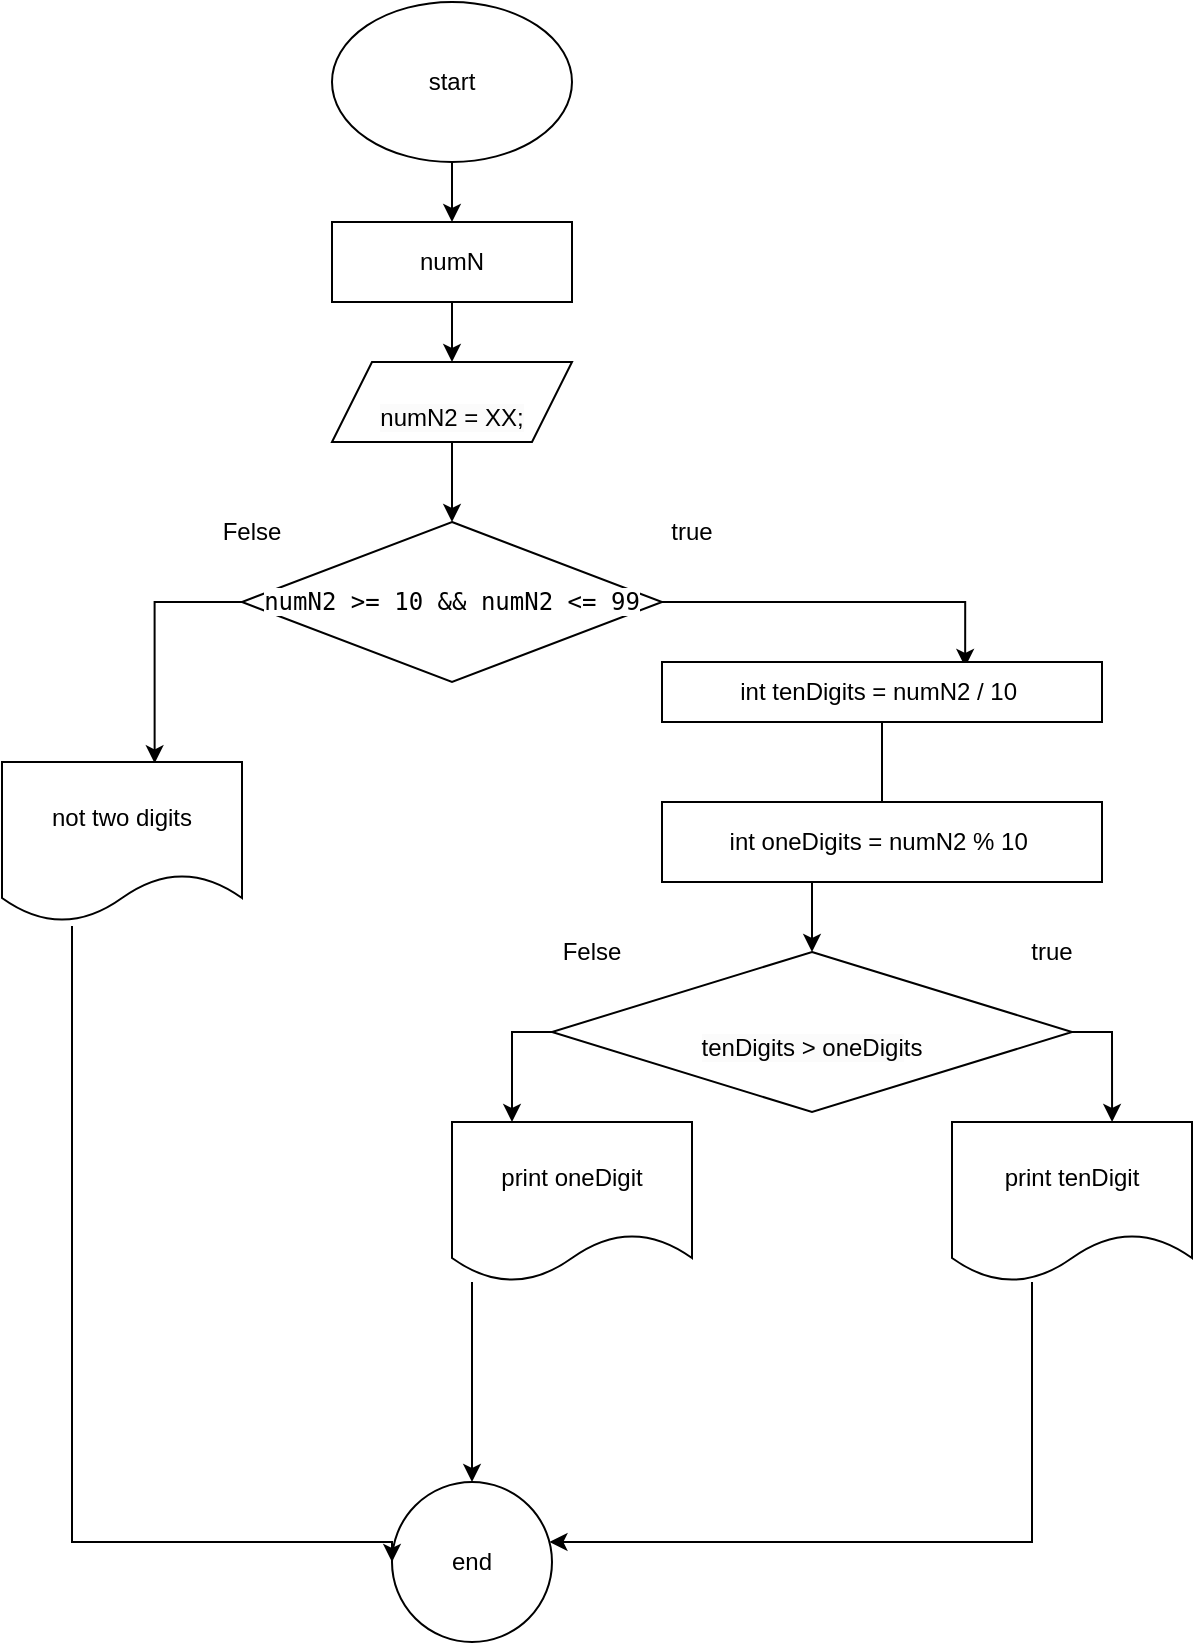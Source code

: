 <mxfile version="21.6.1" type="device">
  <diagram name="Страница 1" id="9AdSGZ-wU5dIfNWMVngr">
    <mxGraphModel dx="952" dy="637" grid="1" gridSize="10" guides="1" tooltips="1" connect="1" arrows="1" fold="1" page="1" pageScale="1" pageWidth="827" pageHeight="1169" math="0" shadow="0">
      <root>
        <mxCell id="0" />
        <mxCell id="1" parent="0" />
        <mxCell id="fwMDCeDDaVyuJN_M8xQI-4" value="" style="edgeStyle=orthogonalEdgeStyle;rounded=0;orthogonalLoop=1;jettySize=auto;html=1;labelBackgroundColor=none;fontColor=default;" edge="1" parent="1" source="fwMDCeDDaVyuJN_M8xQI-2" target="fwMDCeDDaVyuJN_M8xQI-3">
          <mxGeometry relative="1" as="geometry" />
        </mxCell>
        <mxCell id="fwMDCeDDaVyuJN_M8xQI-2" value="start" style="ellipse;whiteSpace=wrap;html=1;labelBackgroundColor=none;" vertex="1" parent="1">
          <mxGeometry x="330" y="30" width="120" height="80" as="geometry" />
        </mxCell>
        <mxCell id="fwMDCeDDaVyuJN_M8xQI-6" value="" style="edgeStyle=orthogonalEdgeStyle;rounded=0;orthogonalLoop=1;jettySize=auto;html=1;labelBackgroundColor=none;fontColor=default;" edge="1" parent="1" source="fwMDCeDDaVyuJN_M8xQI-3">
          <mxGeometry relative="1" as="geometry">
            <mxPoint x="390" y="210" as="targetPoint" />
          </mxGeometry>
        </mxCell>
        <mxCell id="fwMDCeDDaVyuJN_M8xQI-3" value="numN" style="whiteSpace=wrap;html=1;labelBackgroundColor=none;" vertex="1" parent="1">
          <mxGeometry x="330" y="140" width="120" height="40" as="geometry" />
        </mxCell>
        <mxCell id="fwMDCeDDaVyuJN_M8xQI-11" value="print tenDigit" style="shape=document;whiteSpace=wrap;html=1;boundedLbl=1;labelBackgroundColor=none;" vertex="1" parent="1">
          <mxGeometry x="640" y="590" width="120" height="80" as="geometry" />
        </mxCell>
        <mxCell id="fwMDCeDDaVyuJN_M8xQI-33" value="" style="edgeStyle=orthogonalEdgeStyle;rounded=0;orthogonalLoop=1;jettySize=auto;html=1;labelBackgroundColor=none;fontColor=default;" edge="1" parent="1" source="fwMDCeDDaVyuJN_M8xQI-11" target="fwMDCeDDaVyuJN_M8xQI-22">
          <mxGeometry relative="1" as="geometry">
            <mxPoint x="390" y="452" as="sourcePoint" />
            <mxPoint x="390" y="812" as="targetPoint" />
            <Array as="points">
              <mxPoint x="680" y="800" />
            </Array>
          </mxGeometry>
        </mxCell>
        <mxCell id="fwMDCeDDaVyuJN_M8xQI-22" value="end" style="ellipse;whiteSpace=wrap;html=1;aspect=fixed;labelBackgroundColor=none;" vertex="1" parent="1">
          <mxGeometry x="360" y="770" width="80" height="80" as="geometry" />
        </mxCell>
        <mxCell id="fwMDCeDDaVyuJN_M8xQI-36" style="edgeStyle=orthogonalEdgeStyle;rounded=0;orthogonalLoop=1;jettySize=auto;html=1;exitX=0;exitY=0.5;exitDx=0;exitDy=0;labelBackgroundColor=none;fontColor=default;entryX=0.636;entryY=0.008;entryDx=0;entryDy=0;entryPerimeter=0;" edge="1" parent="1" source="fwMDCeDDaVyuJN_M8xQI-34" target="fwMDCeDDaVyuJN_M8xQI-37">
          <mxGeometry relative="1" as="geometry">
            <mxPoint x="240" y="400" as="targetPoint" />
            <Array as="points">
              <mxPoint x="241" y="330" />
            </Array>
          </mxGeometry>
        </mxCell>
        <mxCell id="fwMDCeDDaVyuJN_M8xQI-58" style="edgeStyle=orthogonalEdgeStyle;rounded=0;orthogonalLoop=1;jettySize=auto;html=1;entryX=0.689;entryY=0.083;entryDx=0;entryDy=0;entryPerimeter=0;" edge="1" parent="1" source="fwMDCeDDaVyuJN_M8xQI-34" target="fwMDCeDDaVyuJN_M8xQI-48">
          <mxGeometry relative="1" as="geometry">
            <Array as="points">
              <mxPoint x="647" y="330" />
            </Array>
          </mxGeometry>
        </mxCell>
        <mxCell id="fwMDCeDDaVyuJN_M8xQI-34" value="&lt;div style=&quot;font-family: &amp;quot;JetBrains Mono&amp;quot;, monospace;&quot;&gt;&lt;span style=&quot;background-color: rgb(255, 255, 255);&quot;&gt;numN2 &amp;gt;= 10 &amp;amp;&amp;amp; numN2 &amp;lt;= 99&lt;/span&gt;&lt;/div&gt;" style="rhombus;whiteSpace=wrap;html=1;labelBackgroundColor=none;" vertex="1" parent="1">
          <mxGeometry x="285" y="290" width="210" height="80" as="geometry" />
        </mxCell>
        <mxCell id="fwMDCeDDaVyuJN_M8xQI-38" style="edgeStyle=orthogonalEdgeStyle;rounded=0;orthogonalLoop=1;jettySize=auto;html=1;entryX=0;entryY=0.5;entryDx=0;entryDy=0;labelBackgroundColor=none;fontColor=default;" edge="1" parent="1" target="fwMDCeDDaVyuJN_M8xQI-22">
          <mxGeometry relative="1" as="geometry">
            <mxPoint x="200" y="492" as="sourcePoint" />
            <Array as="points">
              <mxPoint x="200" y="800" />
              <mxPoint x="360" y="800" />
            </Array>
          </mxGeometry>
        </mxCell>
        <mxCell id="fwMDCeDDaVyuJN_M8xQI-37" value="not two digits" style="shape=document;whiteSpace=wrap;html=1;boundedLbl=1;labelBackgroundColor=none;" vertex="1" parent="1">
          <mxGeometry x="165" y="410" width="120" height="80" as="geometry" />
        </mxCell>
        <mxCell id="fwMDCeDDaVyuJN_M8xQI-44" value="" style="edgeStyle=orthogonalEdgeStyle;rounded=0;orthogonalLoop=1;jettySize=auto;html=1;labelBackgroundColor=none;fontColor=default;" edge="1" parent="1" source="fwMDCeDDaVyuJN_M8xQI-43" target="fwMDCeDDaVyuJN_M8xQI-34">
          <mxGeometry relative="1" as="geometry" />
        </mxCell>
        <mxCell id="fwMDCeDDaVyuJN_M8xQI-43" value="&lt;br&gt;&lt;span style=&quot;color: rgb(0, 0, 0); font-family: Helvetica; font-size: 12px; font-style: normal; font-variant-ligatures: normal; font-variant-caps: normal; font-weight: 400; letter-spacing: normal; orphans: 2; text-align: center; text-indent: 0px; text-transform: none; widows: 2; word-spacing: 0px; -webkit-text-stroke-width: 0px; background-color: rgb(251, 251, 251); text-decoration-thickness: initial; text-decoration-style: initial; text-decoration-color: initial; float: none; display: inline !important;&quot;&gt;numN2 = XX;&lt;/span&gt;&lt;br&gt;" style="shape=parallelogram;perimeter=parallelogramPerimeter;whiteSpace=wrap;html=1;fixedSize=1;labelBackgroundColor=none;" vertex="1" parent="1">
          <mxGeometry x="330" y="210" width="120" height="40" as="geometry" />
        </mxCell>
        <mxCell id="fwMDCeDDaVyuJN_M8xQI-46" value="Felse" style="text;html=1;strokeColor=none;fillColor=none;align=center;verticalAlign=middle;whiteSpace=wrap;rounded=0;" vertex="1" parent="1">
          <mxGeometry x="260" y="280" width="60" height="30" as="geometry" />
        </mxCell>
        <mxCell id="fwMDCeDDaVyuJN_M8xQI-47" value="true" style="text;html=1;strokeColor=none;fillColor=none;align=center;verticalAlign=middle;whiteSpace=wrap;rounded=0;" vertex="1" parent="1">
          <mxGeometry x="480" y="280" width="60" height="30" as="geometry" />
        </mxCell>
        <mxCell id="fwMDCeDDaVyuJN_M8xQI-59" value="" style="edgeStyle=orthogonalEdgeStyle;rounded=0;orthogonalLoop=1;jettySize=auto;html=1;" edge="1" parent="1" source="fwMDCeDDaVyuJN_M8xQI-48" target="fwMDCeDDaVyuJN_M8xQI-50">
          <mxGeometry relative="1" as="geometry" />
        </mxCell>
        <mxCell id="fwMDCeDDaVyuJN_M8xQI-48" value="int tenDigits = numN2 / 10&amp;nbsp;" style="rounded=0;whiteSpace=wrap;html=1;" vertex="1" parent="1">
          <mxGeometry x="495" y="360" width="220" height="30" as="geometry" />
        </mxCell>
        <mxCell id="fwMDCeDDaVyuJN_M8xQI-49" value="int oneDigits = numN2 % 10&amp;nbsp;" style="rounded=0;whiteSpace=wrap;html=1;" vertex="1" parent="1">
          <mxGeometry x="495" y="430" width="220" height="40" as="geometry" />
        </mxCell>
        <mxCell id="fwMDCeDDaVyuJN_M8xQI-56" style="edgeStyle=orthogonalEdgeStyle;rounded=0;orthogonalLoop=1;jettySize=auto;html=1;entryX=0.667;entryY=0;entryDx=0;entryDy=0;entryPerimeter=0;" edge="1" parent="1" source="fwMDCeDDaVyuJN_M8xQI-50" target="fwMDCeDDaVyuJN_M8xQI-11">
          <mxGeometry relative="1" as="geometry">
            <mxPoint x="720" y="580" as="targetPoint" />
            <Array as="points">
              <mxPoint x="720" y="545" />
            </Array>
          </mxGeometry>
        </mxCell>
        <mxCell id="fwMDCeDDaVyuJN_M8xQI-57" style="edgeStyle=orthogonalEdgeStyle;rounded=0;orthogonalLoop=1;jettySize=auto;html=1;entryX=0.25;entryY=0;entryDx=0;entryDy=0;" edge="1" parent="1" source="fwMDCeDDaVyuJN_M8xQI-50" target="fwMDCeDDaVyuJN_M8xQI-51">
          <mxGeometry relative="1" as="geometry">
            <mxPoint x="420" y="580" as="targetPoint" />
            <Array as="points">
              <mxPoint x="420" y="545" />
            </Array>
          </mxGeometry>
        </mxCell>
        <mxCell id="fwMDCeDDaVyuJN_M8xQI-50" value="&lt;br&gt;&lt;span style=&quot;color: rgb(0, 0, 0); font-family: Helvetica; font-size: 12px; font-style: normal; font-variant-ligatures: normal; font-variant-caps: normal; font-weight: 400; letter-spacing: normal; orphans: 2; text-align: center; text-indent: 0px; text-transform: none; widows: 2; word-spacing: 0px; -webkit-text-stroke-width: 0px; background-color: rgb(251, 251, 251); text-decoration-thickness: initial; text-decoration-style: initial; text-decoration-color: initial; float: none; display: inline !important;&quot;&gt;tenDigits &amp;gt; oneDigi&lt;/span&gt;ts" style="rhombus;whiteSpace=wrap;html=1;" vertex="1" parent="1">
          <mxGeometry x="440" y="505" width="260" height="80" as="geometry" />
        </mxCell>
        <mxCell id="fwMDCeDDaVyuJN_M8xQI-54" style="edgeStyle=orthogonalEdgeStyle;rounded=0;orthogonalLoop=1;jettySize=auto;html=1;entryX=0.5;entryY=0;entryDx=0;entryDy=0;" edge="1" parent="1" source="fwMDCeDDaVyuJN_M8xQI-51" target="fwMDCeDDaVyuJN_M8xQI-22">
          <mxGeometry relative="1" as="geometry">
            <Array as="points">
              <mxPoint x="400" y="710" />
              <mxPoint x="400" y="710" />
            </Array>
          </mxGeometry>
        </mxCell>
        <mxCell id="fwMDCeDDaVyuJN_M8xQI-51" value="print oneDigit" style="shape=document;whiteSpace=wrap;html=1;boundedLbl=1;labelBackgroundColor=none;" vertex="1" parent="1">
          <mxGeometry x="390" y="590" width="120" height="80" as="geometry" />
        </mxCell>
        <mxCell id="fwMDCeDDaVyuJN_M8xQI-52" value="true" style="text;html=1;strokeColor=none;fillColor=none;align=center;verticalAlign=middle;whiteSpace=wrap;rounded=0;" vertex="1" parent="1">
          <mxGeometry x="660" y="490" width="60" height="30" as="geometry" />
        </mxCell>
        <mxCell id="fwMDCeDDaVyuJN_M8xQI-53" value="Felse" style="text;html=1;strokeColor=none;fillColor=none;align=center;verticalAlign=middle;whiteSpace=wrap;rounded=0;" vertex="1" parent="1">
          <mxGeometry x="430" y="490" width="60" height="30" as="geometry" />
        </mxCell>
      </root>
    </mxGraphModel>
  </diagram>
</mxfile>
